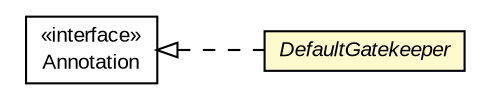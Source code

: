 #!/usr/local/bin/dot
#
# Class diagram 
# Generated by UMLGraph version R5_6-24-gf6e263 (http://www.umlgraph.org/)
#

digraph G {
	edge [fontname="arial",fontsize=10,labelfontname="arial",labelfontsize=10];
	node [fontname="arial",fontsize=10,shape=plaintext];
	nodesep=0.25;
	ranksep=0.5;
	rankdir=LR;
	// com.gwtplatform.mvp.client.annotations.DefaultGatekeeper
	c213038 [label=<<table title="com.gwtplatform.mvp.client.annotations.DefaultGatekeeper" border="0" cellborder="1" cellspacing="0" cellpadding="2" port="p" bgcolor="lemonChiffon" href="./DefaultGatekeeper.html">
		<tr><td><table border="0" cellspacing="0" cellpadding="1">
<tr><td align="center" balign="center"><font face="arial italic"> DefaultGatekeeper </font></td></tr>
		</table></td></tr>
		</table>>, URL="./DefaultGatekeeper.html", fontname="arial", fontcolor="black", fontsize=10.0];
	//com.gwtplatform.mvp.client.annotations.DefaultGatekeeper implements java.lang.annotation.Annotation
	c213583:p -> c213038:p [dir=back,arrowtail=empty,style=dashed];
	// java.lang.annotation.Annotation
	c213583 [label=<<table title="java.lang.annotation.Annotation" border="0" cellborder="1" cellspacing="0" cellpadding="2" port="p" href="http://download.oracle.com/javase/6/docs/api/java/lang/annotation/Annotation.html">
		<tr><td><table border="0" cellspacing="0" cellpadding="1">
<tr><td align="center" balign="center"> &#171;interface&#187; </td></tr>
<tr><td align="center" balign="center"> Annotation </td></tr>
		</table></td></tr>
		</table>>, URL="http://download.oracle.com/javase/6/docs/api/java/lang/annotation/Annotation.html", fontname="arial", fontcolor="black", fontsize=10.0];
}

